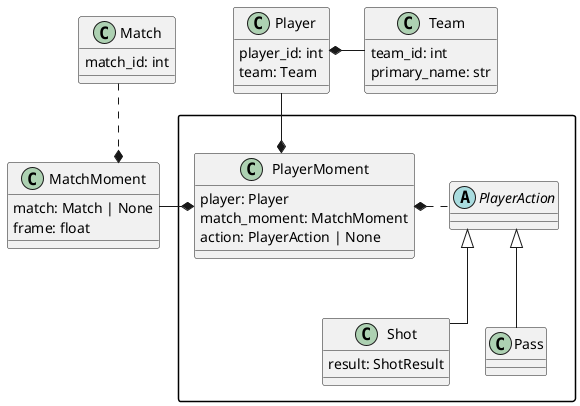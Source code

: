 @startuml core
skinparam PackageStyle rectangle
skinparam Linetype ortho
skinparam shadowing false

class Player {
    player_id: int
    team: Team
}

class Team {
    team_id: int
    primary_name: str
}

class Match {
    match_id: int
}

class MatchMoment {
    match: Match | None
    frame: float
}

package "" as PlayerMomentAggregate {
    class PlayerMoment {
        player: Player
        match_moment: MatchMoment
        action: PlayerAction | None
    }

    PlayerMoment *.r... PlayerAction

    abstract PlayerAction

    class Shot {
        result: ShotResult
    }
    class Pass

    PlayerAction <|-d- Shot
    PlayerAction <|-d- Pass
}

MatchMoment *.u. Match
PlayerMoment *-r- MatchMoment
PlayerMoment *-u- Player
Player *-r- Team
Match -[hidden]right- Player

@enduml